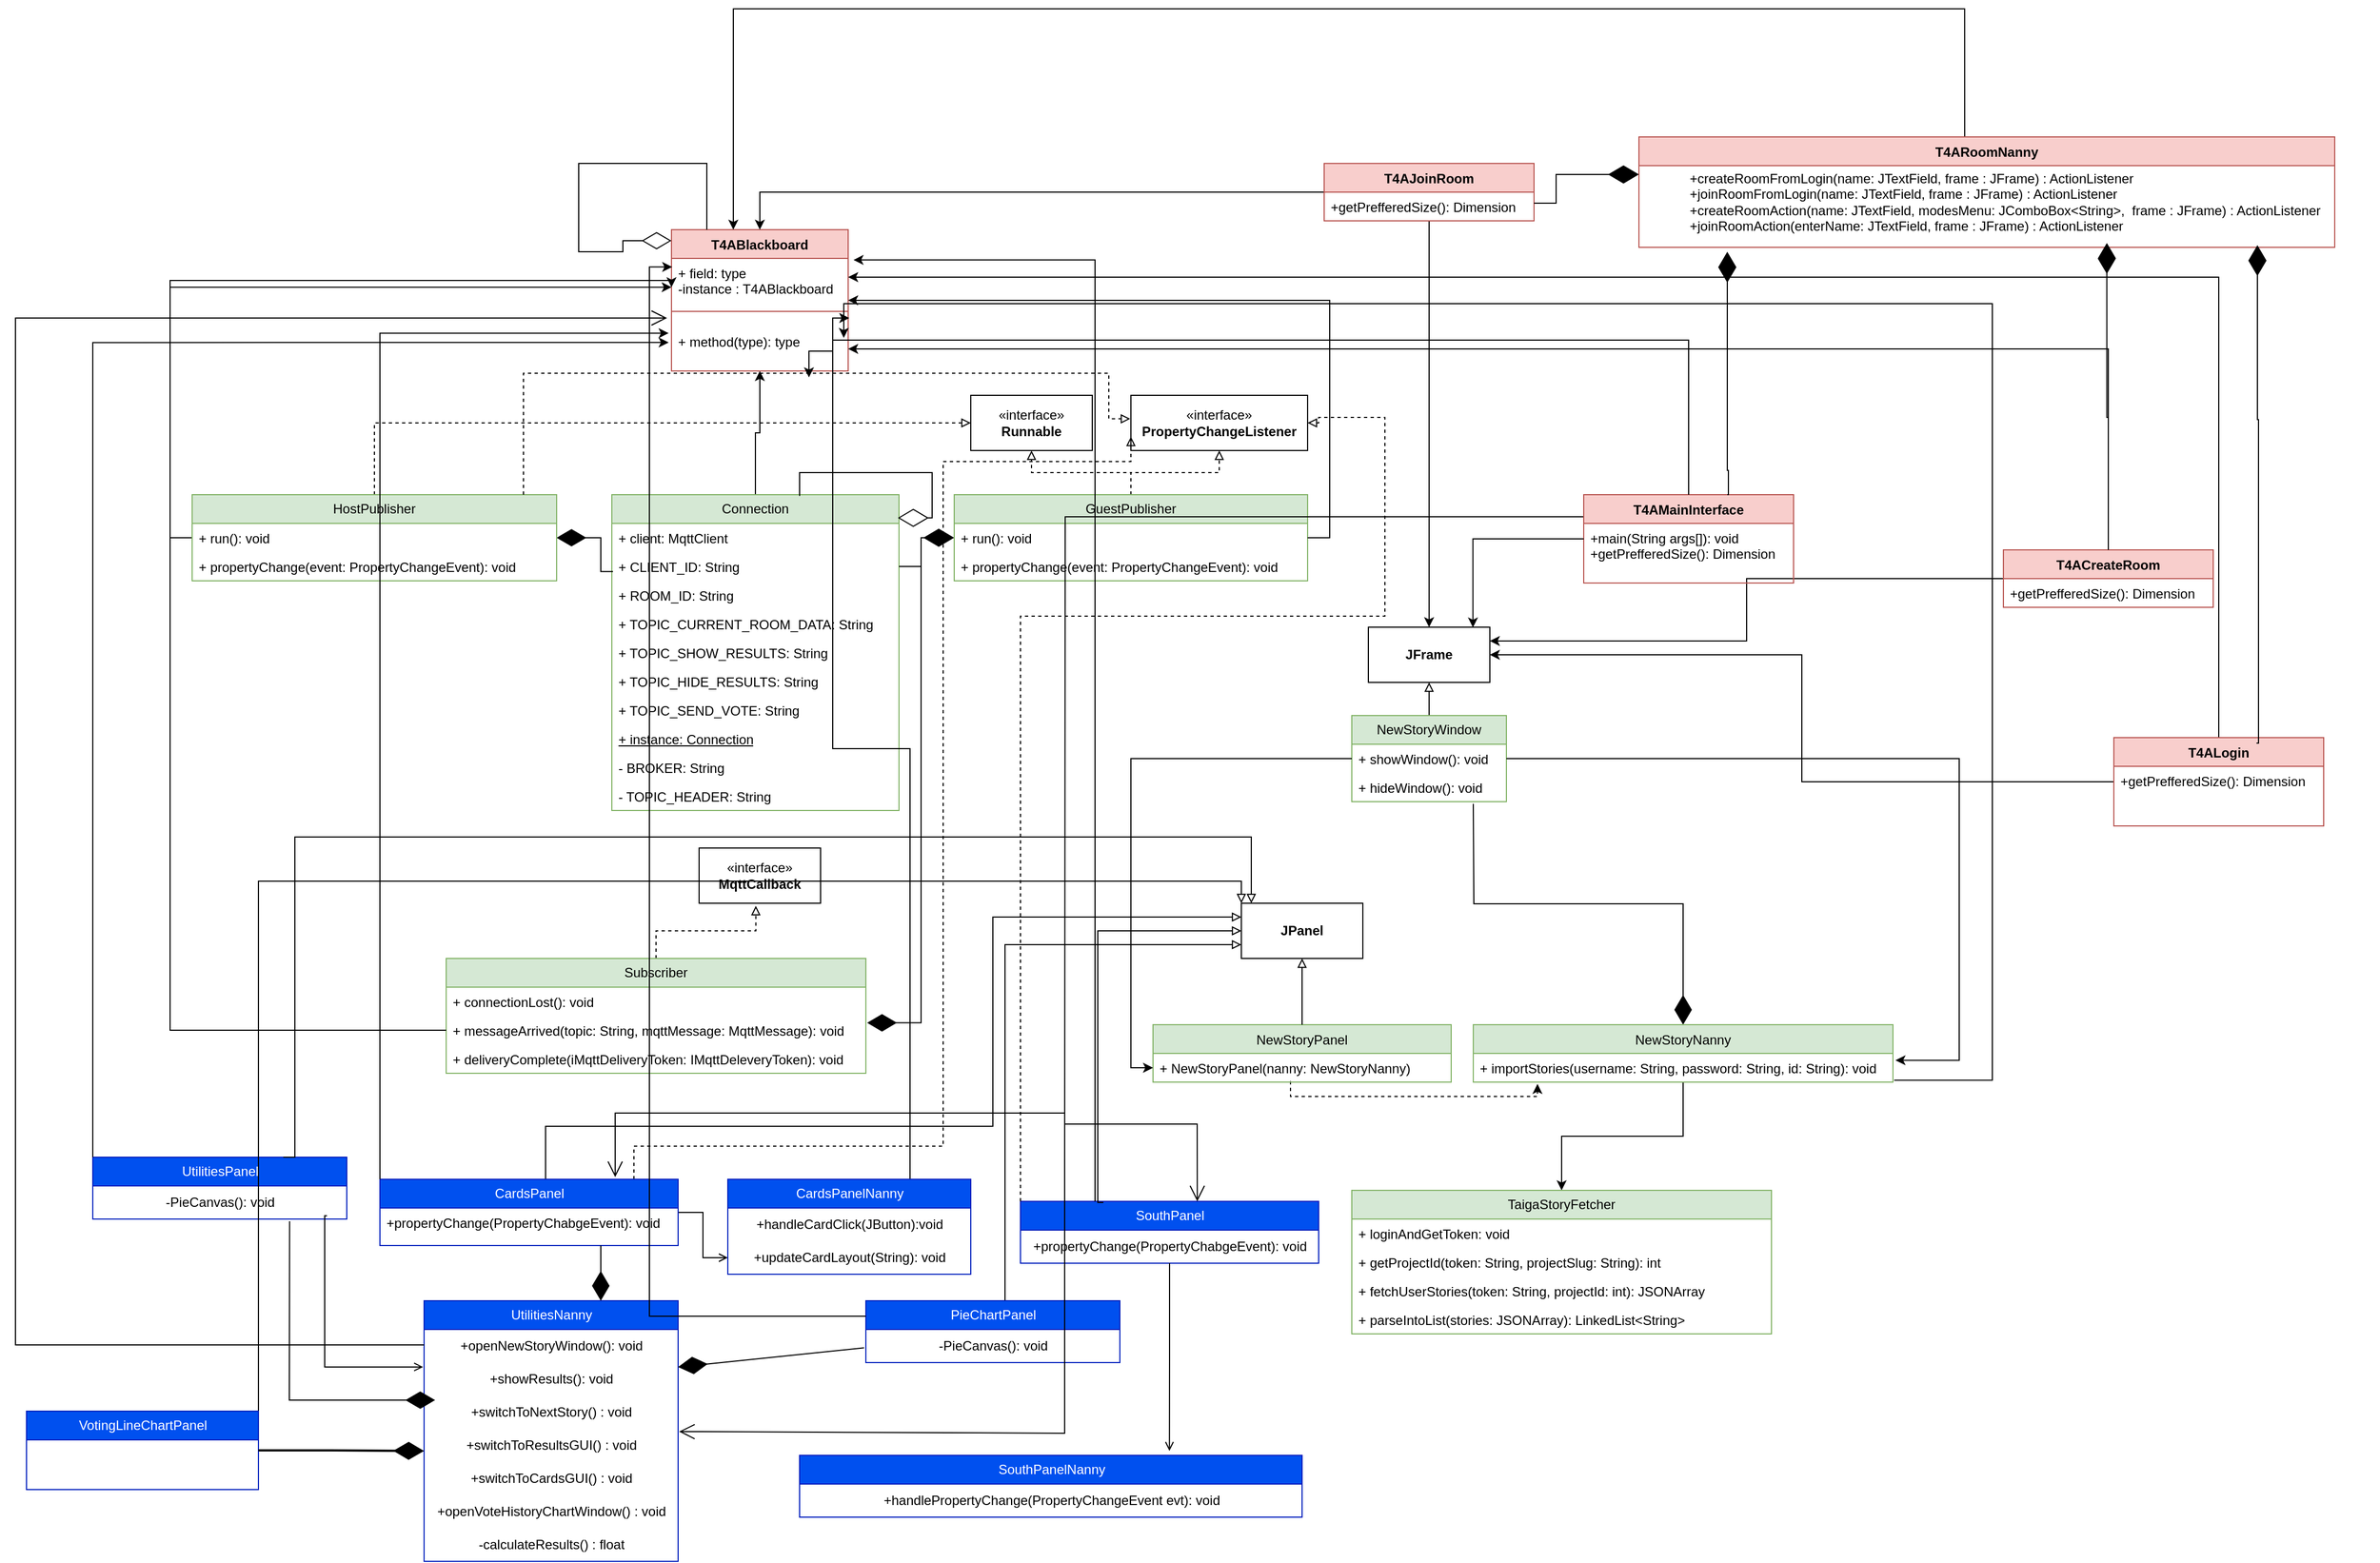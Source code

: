<mxfile version="27.1.5">
  <diagram id="C5RBs43oDa-KdzZeNtuy" name="Page-1">
    <mxGraphModel dx="2328" dy="1951" grid="1" gridSize="10" guides="1" tooltips="1" connect="1" arrows="1" fold="1" page="1" pageScale="1" pageWidth="827" pageHeight="1169" math="0" shadow="0">
      <root>
        <mxCell id="WIyWlLk6GJQsqaUBKTNV-0" />
        <mxCell id="WIyWlLk6GJQsqaUBKTNV-1" parent="WIyWlLk6GJQsqaUBKTNV-0" />
        <mxCell id="sdMigr9z8ULhyfIldjyS-41" style="edgeStyle=orthogonalEdgeStyle;rounded=0;orthogonalLoop=1;jettySize=auto;html=1;entryX=0.5;entryY=1;entryDx=0;entryDy=0;" parent="WIyWlLk6GJQsqaUBKTNV-1" source="sdMigr9z8ULhyfIldjyS-0" target="sdMigr9z8ULhyfIldjyS-34" edge="1">
          <mxGeometry relative="1" as="geometry" />
        </mxCell>
        <mxCell id="sdMigr9z8ULhyfIldjyS-0" value="Connection" style="swimlane;fontStyle=0;childLayout=stackLayout;horizontal=1;startSize=26;fillColor=#d5e8d4;horizontalStack=0;resizeParent=1;resizeParentMax=0;resizeLast=0;collapsible=1;marginBottom=0;whiteSpace=wrap;html=1;strokeColor=#82b366;direction=east;" parent="WIyWlLk6GJQsqaUBKTNV-1" vertex="1">
          <mxGeometry x="210" y="130" width="260" height="286" as="geometry">
            <mxRectangle x="274" y="130" width="100" height="30" as="alternateBounds" />
          </mxGeometry>
        </mxCell>
        <mxCell id="sdMigr9z8ULhyfIldjyS-1" value="+ client: MqttClient" style="text;strokeColor=none;fillColor=none;align=left;verticalAlign=top;spacingLeft=4;spacingRight=4;overflow=hidden;rotatable=0;points=[[0,0.5],[1,0.5]];portConstraint=eastwest;whiteSpace=wrap;html=1;" parent="sdMigr9z8ULhyfIldjyS-0" vertex="1">
          <mxGeometry y="26" width="260" height="26" as="geometry" />
        </mxCell>
        <mxCell id="sdMigr9z8ULhyfIldjyS-2" value="+ CLIENT_ID: String" style="text;strokeColor=none;fillColor=none;align=left;verticalAlign=top;spacingLeft=4;spacingRight=4;overflow=hidden;rotatable=0;points=[[0,0.5],[1,0.5]];portConstraint=eastwest;whiteSpace=wrap;html=1;" parent="sdMigr9z8ULhyfIldjyS-0" vertex="1">
          <mxGeometry y="52" width="260" height="26" as="geometry" />
        </mxCell>
        <mxCell id="sdMigr9z8ULhyfIldjyS-3" value="&lt;div&gt;+ ROOM_ID: String&lt;/div&gt;" style="text;strokeColor=none;fillColor=none;align=left;verticalAlign=top;spacingLeft=4;spacingRight=4;overflow=hidden;rotatable=0;points=[[0,0.5],[1,0.5]];portConstraint=eastwest;whiteSpace=wrap;html=1;" parent="sdMigr9z8ULhyfIldjyS-0" vertex="1">
          <mxGeometry y="78" width="260" height="26" as="geometry" />
        </mxCell>
        <mxCell id="KRM4Gb67azi5ZCk7ItP3-2" value="&lt;div&gt;+ TOPIC_CURRENT_ROOM_DATA: String&lt;/div&gt;" style="text;strokeColor=none;fillColor=none;align=left;verticalAlign=top;spacingLeft=4;spacingRight=4;overflow=hidden;rotatable=0;points=[[0,0.5],[1,0.5]];portConstraint=eastwest;whiteSpace=wrap;html=1;" parent="sdMigr9z8ULhyfIldjyS-0" vertex="1">
          <mxGeometry y="104" width="260" height="26" as="geometry" />
        </mxCell>
        <mxCell id="KRM4Gb67azi5ZCk7ItP3-4" value="&lt;div&gt;+ TOPIC_SHOW_RESULTS: String&lt;/div&gt;" style="text;strokeColor=none;fillColor=none;align=left;verticalAlign=top;spacingLeft=4;spacingRight=4;overflow=hidden;rotatable=0;points=[[0,0.5],[1,0.5]];portConstraint=eastwest;whiteSpace=wrap;html=1;" parent="sdMigr9z8ULhyfIldjyS-0" vertex="1">
          <mxGeometry y="130" width="260" height="26" as="geometry" />
        </mxCell>
        <mxCell id="KRM4Gb67azi5ZCk7ItP3-5" value="&lt;div&gt;+ TOPIC_HIDE_RESULTS: String&lt;/div&gt;" style="text;strokeColor=none;fillColor=none;align=left;verticalAlign=top;spacingLeft=4;spacingRight=4;overflow=hidden;rotatable=0;points=[[0,0.5],[1,0.5]];portConstraint=eastwest;whiteSpace=wrap;html=1;" parent="sdMigr9z8ULhyfIldjyS-0" vertex="1">
          <mxGeometry y="156" width="260" height="26" as="geometry" />
        </mxCell>
        <mxCell id="KRM4Gb67azi5ZCk7ItP3-6" value="&lt;div&gt;+ TOPIC_SEND_VOTE: String&lt;/div&gt;" style="text;strokeColor=none;fillColor=none;align=left;verticalAlign=top;spacingLeft=4;spacingRight=4;overflow=hidden;rotatable=0;points=[[0,0.5],[1,0.5]];portConstraint=eastwest;whiteSpace=wrap;html=1;" parent="sdMigr9z8ULhyfIldjyS-0" vertex="1">
          <mxGeometry y="182" width="260" height="26" as="geometry" />
        </mxCell>
        <mxCell id="KRM4Gb67azi5ZCk7ItP3-9" value="&lt;div&gt;&lt;u&gt;+ instance: Connection&lt;/u&gt;&lt;/div&gt;" style="text;strokeColor=none;fillColor=none;align=left;verticalAlign=top;spacingLeft=4;spacingRight=4;overflow=hidden;rotatable=0;points=[[0,0.5],[1,0.5]];portConstraint=eastwest;whiteSpace=wrap;html=1;" parent="sdMigr9z8ULhyfIldjyS-0" vertex="1">
          <mxGeometry y="208" width="260" height="26" as="geometry" />
        </mxCell>
        <mxCell id="KRM4Gb67azi5ZCk7ItP3-7" value="&lt;div&gt;- BROKER: String&lt;/div&gt;" style="text;strokeColor=none;fillColor=none;align=left;verticalAlign=top;spacingLeft=4;spacingRight=4;overflow=hidden;rotatable=0;points=[[0,0.5],[1,0.5]];portConstraint=eastwest;whiteSpace=wrap;html=1;" parent="sdMigr9z8ULhyfIldjyS-0" vertex="1">
          <mxGeometry y="234" width="260" height="26" as="geometry" />
        </mxCell>
        <mxCell id="KRM4Gb67azi5ZCk7ItP3-8" value="&lt;div&gt;- TOPIC_HEADER: String&lt;/div&gt;" style="text;strokeColor=none;fillColor=none;align=left;verticalAlign=top;spacingLeft=4;spacingRight=4;overflow=hidden;rotatable=0;points=[[0,0.5],[1,0.5]];portConstraint=eastwest;whiteSpace=wrap;html=1;" parent="sdMigr9z8ULhyfIldjyS-0" vertex="1">
          <mxGeometry y="260" width="260" height="26" as="geometry" />
        </mxCell>
        <mxCell id="sdMigr9z8ULhyfIldjyS-13" style="edgeStyle=orthogonalEdgeStyle;rounded=0;orthogonalLoop=1;jettySize=auto;html=1;endArrow=none;startFill=1;startArrow=diamondThin;strokeWidth=1;endSize=25;startSize=25;entryX=1;entryY=0.5;entryDx=0;entryDy=0;" parent="WIyWlLk6GJQsqaUBKTNV-1" source="sdMigr9z8ULhyfIldjyS-8" target="sdMigr9z8ULhyfIldjyS-2" edge="1">
          <mxGeometry relative="1" as="geometry">
            <mxPoint x="430" y="180" as="targetPoint" />
            <Array as="points">
              <mxPoint x="490" y="169" />
              <mxPoint x="490" y="195" />
            </Array>
          </mxGeometry>
        </mxCell>
        <mxCell id="sdMigr9z8ULhyfIldjyS-16" style="edgeStyle=orthogonalEdgeStyle;rounded=0;orthogonalLoop=1;jettySize=auto;html=1;entryX=0.5;entryY=1;entryDx=0;entryDy=0;dashed=1;endArrow=block;endFill=0;" parent="WIyWlLk6GJQsqaUBKTNV-1" source="sdMigr9z8ULhyfIldjyS-8" target="sdMigr9z8ULhyfIldjyS-14" edge="1">
          <mxGeometry relative="1" as="geometry" />
        </mxCell>
        <mxCell id="sdMigr9z8ULhyfIldjyS-17" style="edgeStyle=orthogonalEdgeStyle;rounded=0;orthogonalLoop=1;jettySize=auto;html=1;entryX=0.5;entryY=1;entryDx=0;entryDy=0;exitX=0.5;exitY=0;exitDx=0;exitDy=0;dashed=1;endArrow=block;endFill=0;" parent="WIyWlLk6GJQsqaUBKTNV-1" source="sdMigr9z8ULhyfIldjyS-8" target="sdMigr9z8ULhyfIldjyS-15" edge="1">
          <mxGeometry relative="1" as="geometry">
            <mxPoint x="640" y="110" as="targetPoint" />
          </mxGeometry>
        </mxCell>
        <mxCell id="sdMigr9z8ULhyfIldjyS-8" value="GuestPublisher" style="swimlane;fontStyle=0;childLayout=stackLayout;horizontal=1;startSize=26;fillColor=#d5e8d4;horizontalStack=0;resizeParent=1;resizeParentMax=0;resizeLast=0;collapsible=1;marginBottom=0;whiteSpace=wrap;html=1;strokeColor=#82b366;" parent="WIyWlLk6GJQsqaUBKTNV-1" vertex="1">
          <mxGeometry x="520" y="130" width="320" height="78" as="geometry" />
        </mxCell>
        <mxCell id="sdMigr9z8ULhyfIldjyS-9" value="+ run(): void" style="text;strokeColor=none;fillColor=none;align=left;verticalAlign=top;spacingLeft=4;spacingRight=4;overflow=hidden;rotatable=0;points=[[0,0.5],[1,0.5]];portConstraint=eastwest;whiteSpace=wrap;html=1;" parent="sdMigr9z8ULhyfIldjyS-8" vertex="1">
          <mxGeometry y="26" width="320" height="26" as="geometry" />
        </mxCell>
        <mxCell id="sdMigr9z8ULhyfIldjyS-10" value="&lt;div&gt;+ propertyChange(event: PropertyChangeEvent): void&lt;/div&gt;" style="text;strokeColor=none;fillColor=none;align=left;verticalAlign=top;spacingLeft=4;spacingRight=4;overflow=hidden;rotatable=0;points=[[0,0.5],[1,0.5]];portConstraint=eastwest;whiteSpace=wrap;html=1;" parent="sdMigr9z8ULhyfIldjyS-8" vertex="1">
          <mxGeometry y="52" width="320" height="26" as="geometry" />
        </mxCell>
        <mxCell id="sdMigr9z8ULhyfIldjyS-14" value="«interface»&lt;br&gt;&lt;b&gt;Runnable&lt;/b&gt;" style="html=1;whiteSpace=wrap;" parent="WIyWlLk6GJQsqaUBKTNV-1" vertex="1">
          <mxGeometry x="535" y="40" width="110" height="50" as="geometry" />
        </mxCell>
        <mxCell id="sdMigr9z8ULhyfIldjyS-15" value="«interface»&lt;br&gt;&lt;b&gt;PropertyChangeListener&lt;/b&gt;" style="html=1;whiteSpace=wrap;" parent="WIyWlLk6GJQsqaUBKTNV-1" vertex="1">
          <mxGeometry x="680" y="40" width="160" height="50" as="geometry" />
        </mxCell>
        <mxCell id="sdMigr9z8ULhyfIldjyS-23" style="edgeStyle=orthogonalEdgeStyle;rounded=0;orthogonalLoop=1;jettySize=auto;html=1;endArrow=none;startFill=1;startArrow=diamondThin;startSize=24;entryX=0.004;entryY=0.676;entryDx=0;entryDy=0;entryPerimeter=0;" parent="WIyWlLk6GJQsqaUBKTNV-1" source="sdMigr9z8ULhyfIldjyS-18" target="sdMigr9z8ULhyfIldjyS-2" edge="1">
          <mxGeometry relative="1" as="geometry">
            <mxPoint x="270" y="200" as="targetPoint" />
          </mxGeometry>
        </mxCell>
        <mxCell id="sdMigr9z8ULhyfIldjyS-24" style="edgeStyle=orthogonalEdgeStyle;rounded=0;orthogonalLoop=1;jettySize=auto;html=1;entryX=0;entryY=0.5;entryDx=0;entryDy=0;exitX=0.5;exitY=0;exitDx=0;exitDy=0;dashed=1;endArrow=block;endFill=0;" parent="WIyWlLk6GJQsqaUBKTNV-1" source="sdMigr9z8ULhyfIldjyS-18" target="sdMigr9z8ULhyfIldjyS-14" edge="1">
          <mxGeometry relative="1" as="geometry" />
        </mxCell>
        <mxCell id="sdMigr9z8ULhyfIldjyS-39" style="edgeStyle=orthogonalEdgeStyle;rounded=0;orthogonalLoop=1;jettySize=auto;html=1;exitX=0;exitY=0.5;exitDx=0;exitDy=0;entryX=0.001;entryY=0.767;entryDx=0;entryDy=0;entryPerimeter=0;" parent="WIyWlLk6GJQsqaUBKTNV-1" source="sdMigr9z8ULhyfIldjyS-19" target="sdMigr9z8ULhyfIldjyS-35" edge="1">
          <mxGeometry relative="1" as="geometry">
            <mxPoint x="210" y="-90" as="targetPoint" />
          </mxGeometry>
        </mxCell>
        <mxCell id="sdMigr9z8ULhyfIldjyS-18" value="HostPublisher" style="swimlane;fontStyle=0;childLayout=stackLayout;horizontal=1;startSize=26;fillColor=#d5e8d4;horizontalStack=0;resizeParent=1;resizeParentMax=0;resizeLast=0;collapsible=1;marginBottom=0;whiteSpace=wrap;html=1;strokeColor=#82b366;" parent="WIyWlLk6GJQsqaUBKTNV-1" vertex="1">
          <mxGeometry x="-170" y="130" width="330" height="78" as="geometry" />
        </mxCell>
        <mxCell id="sdMigr9z8ULhyfIldjyS-19" value="+ run(): void" style="text;strokeColor=none;fillColor=none;align=left;verticalAlign=top;spacingLeft=4;spacingRight=4;overflow=hidden;rotatable=0;points=[[0,0.5],[1,0.5]];portConstraint=eastwest;whiteSpace=wrap;html=1;" parent="sdMigr9z8ULhyfIldjyS-18" vertex="1">
          <mxGeometry y="26" width="330" height="26" as="geometry" />
        </mxCell>
        <mxCell id="sdMigr9z8ULhyfIldjyS-20" value="&lt;div&gt;+ propertyChange(event: PropertyChangeEvent): void&lt;/div&gt;" style="text;strokeColor=none;fillColor=none;align=left;verticalAlign=top;spacingLeft=4;spacingRight=4;overflow=hidden;rotatable=0;points=[[0,0.5],[1,0.5]];portConstraint=eastwest;whiteSpace=wrap;html=1;" parent="sdMigr9z8ULhyfIldjyS-18" vertex="1">
          <mxGeometry y="52" width="330" height="26" as="geometry" />
        </mxCell>
        <mxCell id="sdMigr9z8ULhyfIldjyS-25" style="edgeStyle=orthogonalEdgeStyle;rounded=0;orthogonalLoop=1;jettySize=auto;html=1;entryX=-0.004;entryY=0.426;entryDx=0;entryDy=0;entryPerimeter=0;dashed=1;endArrow=block;endFill=0;" parent="WIyWlLk6GJQsqaUBKTNV-1" target="sdMigr9z8ULhyfIldjyS-15" edge="1">
          <mxGeometry relative="1" as="geometry">
            <mxPoint x="130" y="130" as="sourcePoint" />
            <Array as="points">
              <mxPoint x="130" y="20" />
              <mxPoint x="660" y="20" />
              <mxPoint x="660" y="61" />
            </Array>
          </mxGeometry>
        </mxCell>
        <mxCell id="sdMigr9z8ULhyfIldjyS-32" style="edgeStyle=orthogonalEdgeStyle;rounded=0;orthogonalLoop=1;jettySize=auto;html=1;entryX=0.467;entryY=1.047;entryDx=0;entryDy=0;entryPerimeter=0;dashed=1;endArrow=block;endFill=0;" parent="WIyWlLk6GJQsqaUBKTNV-1" source="sdMigr9z8ULhyfIldjyS-26" target="sdMigr9z8ULhyfIldjyS-30" edge="1">
          <mxGeometry relative="1" as="geometry">
            <mxPoint x="340" y="510" as="targetPoint" />
          </mxGeometry>
        </mxCell>
        <mxCell id="sdMigr9z8ULhyfIldjyS-33" style="edgeStyle=orthogonalEdgeStyle;rounded=0;orthogonalLoop=1;jettySize=auto;html=1;entryX=1;entryY=0.5;entryDx=0;entryDy=0;exitX=1.003;exitY=0.241;exitDx=0;exitDy=0;exitPerimeter=0;startArrow=diamondThin;startFill=1;endArrow=none;startSize=24;" parent="WIyWlLk6GJQsqaUBKTNV-1" source="sdMigr9z8ULhyfIldjyS-28" target="sdMigr9z8ULhyfIldjyS-2" edge="1">
          <mxGeometry relative="1" as="geometry" />
        </mxCell>
        <mxCell id="sdMigr9z8ULhyfIldjyS-26" value="Subscriber" style="swimlane;fontStyle=0;childLayout=stackLayout;horizontal=1;startSize=26;fillColor=#d5e8d4;horizontalStack=0;resizeParent=1;resizeParentMax=0;resizeLast=0;collapsible=1;marginBottom=0;whiteSpace=wrap;html=1;strokeColor=#82b366;" parent="WIyWlLk6GJQsqaUBKTNV-1" vertex="1">
          <mxGeometry x="60" y="550" width="380" height="104" as="geometry" />
        </mxCell>
        <mxCell id="sdMigr9z8ULhyfIldjyS-27" value="+ connectionLost(): void" style="text;strokeColor=none;fillColor=none;align=left;verticalAlign=top;spacingLeft=4;spacingRight=4;overflow=hidden;rotatable=0;points=[[0,0.5],[1,0.5]];portConstraint=eastwest;whiteSpace=wrap;html=1;" parent="sdMigr9z8ULhyfIldjyS-26" vertex="1">
          <mxGeometry y="26" width="380" height="26" as="geometry" />
        </mxCell>
        <mxCell id="sdMigr9z8ULhyfIldjyS-28" value="+ messageArrived(topic: String, mqttMessage: MqttMessage): void" style="text;strokeColor=none;fillColor=none;align=left;verticalAlign=top;spacingLeft=4;spacingRight=4;overflow=hidden;rotatable=0;points=[[0,0.5],[1,0.5]];portConstraint=eastwest;whiteSpace=wrap;html=1;" parent="sdMigr9z8ULhyfIldjyS-26" vertex="1">
          <mxGeometry y="52" width="380" height="26" as="geometry" />
        </mxCell>
        <mxCell id="sdMigr9z8ULhyfIldjyS-29" value="+ deliveryComplete(iMqttDeliveryToken: IMqttDeleveryToken): void" style="text;strokeColor=none;fillColor=none;align=left;verticalAlign=top;spacingLeft=4;spacingRight=4;overflow=hidden;rotatable=0;points=[[0,0.5],[1,0.5]];portConstraint=eastwest;whiteSpace=wrap;html=1;" parent="sdMigr9z8ULhyfIldjyS-26" vertex="1">
          <mxGeometry y="78" width="380" height="26" as="geometry" />
        </mxCell>
        <mxCell id="sdMigr9z8ULhyfIldjyS-30" value="«interface»&lt;br&gt;&lt;b&gt;MqttCallback&lt;/b&gt;" style="html=1;whiteSpace=wrap;" parent="WIyWlLk6GJQsqaUBKTNV-1" vertex="1">
          <mxGeometry x="289" y="450" width="110" height="50" as="geometry" />
        </mxCell>
        <mxCell id="sdMigr9z8ULhyfIldjyS-34" value="T4ABlackboard" style="swimlane;fontStyle=1;align=center;verticalAlign=top;childLayout=stackLayout;horizontal=1;startSize=26;horizontalStack=0;resizeParent=1;resizeParentMax=0;resizeLast=0;collapsible=1;marginBottom=0;whiteSpace=wrap;html=1;fillColor=#f8cecc;strokeColor=#b85450;" parent="WIyWlLk6GJQsqaUBKTNV-1" vertex="1">
          <mxGeometry x="264" y="-110" width="160" height="128" as="geometry" />
        </mxCell>
        <mxCell id="sdMigr9z8ULhyfIldjyS-35" value="+ field: type&lt;div&gt;-instance : T4ABlackboard&lt;/div&gt;" style="text;strokeColor=none;fillColor=none;align=left;verticalAlign=top;spacingLeft=4;spacingRight=4;overflow=hidden;rotatable=0;points=[[0,0.5],[1,0.5]];portConstraint=eastwest;whiteSpace=wrap;html=1;" parent="sdMigr9z8ULhyfIldjyS-34" vertex="1">
          <mxGeometry y="26" width="160" height="34" as="geometry" />
        </mxCell>
        <mxCell id="sdMigr9z8ULhyfIldjyS-36" value="" style="line;strokeWidth=1;fillColor=none;align=left;verticalAlign=middle;spacingTop=-1;spacingLeft=3;spacingRight=3;rotatable=0;labelPosition=right;points=[];portConstraint=eastwest;strokeColor=inherit;" parent="sdMigr9z8ULhyfIldjyS-34" vertex="1">
          <mxGeometry y="60" width="160" height="28" as="geometry" />
        </mxCell>
        <mxCell id="sdMigr9z8ULhyfIldjyS-37" value="+ method(type): type" style="text;strokeColor=none;fillColor=none;align=left;verticalAlign=top;spacingLeft=4;spacingRight=4;overflow=hidden;rotatable=0;points=[[0,0.5],[1,0.5]];portConstraint=eastwest;whiteSpace=wrap;html=1;" parent="sdMigr9z8ULhyfIldjyS-34" vertex="1">
          <mxGeometry y="88" width="160" height="40" as="geometry" />
        </mxCell>
        <mxCell id="sdMigr9z8ULhyfIldjyS-40" style="edgeStyle=orthogonalEdgeStyle;rounded=0;orthogonalLoop=1;jettySize=auto;html=1;entryX=1;entryY=0.5;entryDx=0;entryDy=0;exitX=1;exitY=0.5;exitDx=0;exitDy=0;" parent="WIyWlLk6GJQsqaUBKTNV-1" source="sdMigr9z8ULhyfIldjyS-9" target="sdMigr9z8ULhyfIldjyS-34" edge="1">
          <mxGeometry relative="1" as="geometry" />
        </mxCell>
        <mxCell id="sdMigr9z8ULhyfIldjyS-42" style="edgeStyle=orthogonalEdgeStyle;rounded=0;orthogonalLoop=1;jettySize=auto;html=1;entryX=0;entryY=0.769;entryDx=0;entryDy=0;entryPerimeter=0;exitX=0;exitY=0.5;exitDx=0;exitDy=0;" parent="WIyWlLk6GJQsqaUBKTNV-1" source="sdMigr9z8ULhyfIldjyS-28" target="sdMigr9z8ULhyfIldjyS-35" edge="1">
          <mxGeometry relative="1" as="geometry">
            <Array as="points">
              <mxPoint x="-190" y="615" />
              <mxPoint x="-190" y="-64" />
            </Array>
          </mxGeometry>
        </mxCell>
        <mxCell id="sdMigr9z8ULhyfIldjyS-48" style="edgeStyle=orthogonalEdgeStyle;rounded=0;orthogonalLoop=1;jettySize=auto;html=1;endArrow=block;endFill=0;" parent="WIyWlLk6GJQsqaUBKTNV-1" source="sdMigr9z8ULhyfIldjyS-43" target="sdMigr9z8ULhyfIldjyS-47" edge="1">
          <mxGeometry relative="1" as="geometry" />
        </mxCell>
        <mxCell id="sdMigr9z8ULhyfIldjyS-43" value="NewStoryWindow" style="swimlane;fontStyle=0;childLayout=stackLayout;horizontal=1;startSize=26;fillColor=#d5e8d4;horizontalStack=0;resizeParent=1;resizeParentMax=0;resizeLast=0;collapsible=1;marginBottom=0;whiteSpace=wrap;html=1;strokeColor=#82b366;" parent="WIyWlLk6GJQsqaUBKTNV-1" vertex="1">
          <mxGeometry x="880" y="330" width="140" height="78" as="geometry" />
        </mxCell>
        <mxCell id="sdMigr9z8ULhyfIldjyS-44" value="+ showWindow(): void" style="text;strokeColor=none;fillColor=none;align=left;verticalAlign=top;spacingLeft=4;spacingRight=4;overflow=hidden;rotatable=0;points=[[0,0.5],[1,0.5]];portConstraint=eastwest;whiteSpace=wrap;html=1;" parent="sdMigr9z8ULhyfIldjyS-43" vertex="1">
          <mxGeometry y="26" width="140" height="26" as="geometry" />
        </mxCell>
        <mxCell id="sdMigr9z8ULhyfIldjyS-45" value="+ hideWindow(): void" style="text;strokeColor=none;fillColor=none;align=left;verticalAlign=top;spacingLeft=4;spacingRight=4;overflow=hidden;rotatable=0;points=[[0,0.5],[1,0.5]];portConstraint=eastwest;whiteSpace=wrap;html=1;" parent="sdMigr9z8ULhyfIldjyS-43" vertex="1">
          <mxGeometry y="52" width="140" height="26" as="geometry" />
        </mxCell>
        <mxCell id="sdMigr9z8ULhyfIldjyS-47" value="&lt;b&gt;JFrame&lt;/b&gt;" style="html=1;whiteSpace=wrap;" parent="WIyWlLk6GJQsqaUBKTNV-1" vertex="1">
          <mxGeometry x="895" y="250" width="110" height="50" as="geometry" />
        </mxCell>
        <mxCell id="sdMigr9z8ULhyfIldjyS-62" style="edgeStyle=orthogonalEdgeStyle;rounded=0;orthogonalLoop=1;jettySize=auto;html=1;dashed=1;exitX=0.461;exitY=0.964;exitDx=0;exitDy=0;exitPerimeter=0;entryX=0.153;entryY=1.064;entryDx=0;entryDy=0;entryPerimeter=0;" parent="WIyWlLk6GJQsqaUBKTNV-1" source="sdMigr9z8ULhyfIldjyS-50" target="sdMigr9z8ULhyfIldjyS-56" edge="1">
          <mxGeometry relative="1" as="geometry">
            <mxPoint x="990" y="675" as="targetPoint" />
            <Array as="points">
              <mxPoint x="825" y="675" />
              <mxPoint x="1048" y="675" />
            </Array>
          </mxGeometry>
        </mxCell>
        <mxCell id="sdMigr9z8ULhyfIldjyS-49" value="&lt;div&gt;NewStoryPanel&lt;/div&gt;" style="swimlane;fontStyle=0;align=center;verticalAlign=top;childLayout=stackLayout;horizontal=1;startSize=26;horizontalStack=0;resizeParent=1;resizeParentMax=0;resizeLast=0;collapsible=1;marginBottom=0;whiteSpace=wrap;html=1;fillColor=#d5e8d4;strokeColor=#82b366;" parent="WIyWlLk6GJQsqaUBKTNV-1" vertex="1">
          <mxGeometry x="700" y="610" width="270" height="52" as="geometry" />
        </mxCell>
        <mxCell id="sdMigr9z8ULhyfIldjyS-50" value="+ NewStoryPanel(nanny: NewStoryNanny)" style="text;strokeColor=none;fillColor=none;align=left;verticalAlign=top;spacingLeft=4;spacingRight=4;overflow=hidden;rotatable=0;points=[[0,0.5],[1,0.5]];portConstraint=eastwest;whiteSpace=wrap;html=1;" parent="sdMigr9z8ULhyfIldjyS-49" vertex="1">
          <mxGeometry y="26" width="270" height="26" as="geometry" />
        </mxCell>
        <mxCell id="sdMigr9z8ULhyfIldjyS-64" style="edgeStyle=orthogonalEdgeStyle;rounded=0;orthogonalLoop=1;jettySize=auto;html=1;startArrow=diamondThin;startFill=1;startSize=24;endArrow=none;" parent="WIyWlLk6GJQsqaUBKTNV-1" source="sdMigr9z8ULhyfIldjyS-53" edge="1">
          <mxGeometry relative="1" as="geometry">
            <mxPoint x="990" y="410" as="targetPoint" />
          </mxGeometry>
        </mxCell>
        <mxCell id="sdMigr9z8ULhyfIldjyS-71" style="edgeStyle=orthogonalEdgeStyle;rounded=0;orthogonalLoop=1;jettySize=auto;html=1;" parent="WIyWlLk6GJQsqaUBKTNV-1" source="sdMigr9z8ULhyfIldjyS-53" target="sdMigr9z8ULhyfIldjyS-67" edge="1">
          <mxGeometry relative="1" as="geometry" />
        </mxCell>
        <mxCell id="sdMigr9z8ULhyfIldjyS-53" value="&lt;div&gt;NewStoryNanny&lt;/div&gt;" style="swimlane;fontStyle=0;align=center;verticalAlign=top;childLayout=stackLayout;horizontal=1;startSize=26;horizontalStack=0;resizeParent=1;resizeParentMax=0;resizeLast=0;collapsible=1;marginBottom=0;whiteSpace=wrap;html=1;fillColor=#d5e8d4;strokeColor=#82b366;" parent="WIyWlLk6GJQsqaUBKTNV-1" vertex="1">
          <mxGeometry x="990" y="610" width="380" height="52" as="geometry" />
        </mxCell>
        <mxCell id="sdMigr9z8ULhyfIldjyS-56" value="+ importStories(username: String, password: String, id: String): void" style="text;strokeColor=none;fillColor=none;align=left;verticalAlign=top;spacingLeft=4;spacingRight=4;overflow=hidden;rotatable=0;points=[[0,0.5],[1,0.5]];portConstraint=eastwest;whiteSpace=wrap;html=1;" parent="sdMigr9z8ULhyfIldjyS-53" vertex="1">
          <mxGeometry y="26" width="380" height="26" as="geometry" />
        </mxCell>
        <mxCell id="sdMigr9z8ULhyfIldjyS-57" value="&lt;div&gt;&lt;b&gt;JPanel&lt;/b&gt;&lt;/div&gt;" style="html=1;whiteSpace=wrap;" parent="WIyWlLk6GJQsqaUBKTNV-1" vertex="1">
          <mxGeometry x="780" y="500" width="110" height="50" as="geometry" />
        </mxCell>
        <mxCell id="sdMigr9z8ULhyfIldjyS-58" style="edgeStyle=orthogonalEdgeStyle;rounded=0;orthogonalLoop=1;jettySize=auto;html=1;endArrow=block;endFill=0;exitX=0.5;exitY=0;exitDx=0;exitDy=0;" parent="WIyWlLk6GJQsqaUBKTNV-1" source="sdMigr9z8ULhyfIldjyS-49" target="sdMigr9z8ULhyfIldjyS-57" edge="1">
          <mxGeometry relative="1" as="geometry">
            <mxPoint x="950" y="470" as="sourcePoint" />
            <mxPoint x="950" y="440" as="targetPoint" />
          </mxGeometry>
        </mxCell>
        <mxCell id="sdMigr9z8ULhyfIldjyS-59" style="edgeStyle=orthogonalEdgeStyle;rounded=0;orthogonalLoop=1;jettySize=auto;html=1;entryX=0;entryY=0.5;entryDx=0;entryDy=0;" parent="WIyWlLk6GJQsqaUBKTNV-1" source="sdMigr9z8ULhyfIldjyS-44" target="sdMigr9z8ULhyfIldjyS-50" edge="1">
          <mxGeometry relative="1" as="geometry" />
        </mxCell>
        <mxCell id="sdMigr9z8ULhyfIldjyS-61" style="edgeStyle=orthogonalEdgeStyle;rounded=0;orthogonalLoop=1;jettySize=auto;html=1;entryX=1.006;entryY=0.238;entryDx=0;entryDy=0;entryPerimeter=0;exitX=1;exitY=0.5;exitDx=0;exitDy=0;" parent="WIyWlLk6GJQsqaUBKTNV-1" source="sdMigr9z8ULhyfIldjyS-43" target="sdMigr9z8ULhyfIldjyS-56" edge="1">
          <mxGeometry relative="1" as="geometry">
            <mxPoint x="1150.64" y="642.058" as="targetPoint" />
            <Array as="points">
              <mxPoint x="1430" y="369" />
              <mxPoint x="1430" y="642" />
            </Array>
          </mxGeometry>
        </mxCell>
        <mxCell id="sdMigr9z8ULhyfIldjyS-65" style="edgeStyle=orthogonalEdgeStyle;rounded=0;orthogonalLoop=1;jettySize=auto;html=1;entryX=0.975;entryY=0.25;entryDx=0;entryDy=0;entryPerimeter=0;exitX=1.003;exitY=0.931;exitDx=0;exitDy=0;exitPerimeter=0;" parent="WIyWlLk6GJQsqaUBKTNV-1" source="sdMigr9z8ULhyfIldjyS-56" target="sdMigr9z8ULhyfIldjyS-37" edge="1">
          <mxGeometry relative="1" as="geometry">
            <mxPoint x="1150" y="649" as="sourcePoint" />
            <Array as="points">
              <mxPoint x="1460" y="660" />
              <mxPoint x="1460" y="-43" />
            </Array>
          </mxGeometry>
        </mxCell>
        <mxCell id="sdMigr9z8ULhyfIldjyS-67" value="TaigaStoryFetcher" style="swimlane;fontStyle=0;childLayout=stackLayout;horizontal=1;startSize=26;fillColor=#d5e8d4;horizontalStack=0;resizeParent=1;resizeParentMax=0;resizeLast=0;collapsible=1;marginBottom=0;whiteSpace=wrap;html=1;strokeColor=#82b366;" parent="WIyWlLk6GJQsqaUBKTNV-1" vertex="1">
          <mxGeometry x="880" y="760" width="380" height="130" as="geometry" />
        </mxCell>
        <mxCell id="sdMigr9z8ULhyfIldjyS-68" value="+ loginAndGetToken: void" style="text;strokeColor=none;fillColor=none;align=left;verticalAlign=top;spacingLeft=4;spacingRight=4;overflow=hidden;rotatable=0;points=[[0,0.5],[1,0.5]];portConstraint=eastwest;whiteSpace=wrap;html=1;" parent="sdMigr9z8ULhyfIldjyS-67" vertex="1">
          <mxGeometry y="26" width="380" height="26" as="geometry" />
        </mxCell>
        <mxCell id="sdMigr9z8ULhyfIldjyS-69" value="+ getProjectId(token: String, projectSlug: String): int" style="text;strokeColor=none;fillColor=none;align=left;verticalAlign=top;spacingLeft=4;spacingRight=4;overflow=hidden;rotatable=0;points=[[0,0.5],[1,0.5]];portConstraint=eastwest;whiteSpace=wrap;html=1;" parent="sdMigr9z8ULhyfIldjyS-67" vertex="1">
          <mxGeometry y="52" width="380" height="26" as="geometry" />
        </mxCell>
        <mxCell id="sdMigr9z8ULhyfIldjyS-70" value="+ fetchUserStories(token: String, projectId: int): JSONArray" style="text;strokeColor=none;fillColor=none;align=left;verticalAlign=top;spacingLeft=4;spacingRight=4;overflow=hidden;rotatable=0;points=[[0,0.5],[1,0.5]];portConstraint=eastwest;whiteSpace=wrap;html=1;" parent="sdMigr9z8ULhyfIldjyS-67" vertex="1">
          <mxGeometry y="78" width="380" height="26" as="geometry" />
        </mxCell>
        <mxCell id="sdMigr9z8ULhyfIldjyS-72" value="+ parseIntoList(stories: JSONArray): LinkedList&amp;lt;String&amp;gt;" style="text;strokeColor=none;fillColor=none;align=left;verticalAlign=top;spacingLeft=4;spacingRight=4;overflow=hidden;rotatable=0;points=[[0,0.5],[1,0.5]];portConstraint=eastwest;whiteSpace=wrap;html=1;" parent="sdMigr9z8ULhyfIldjyS-67" vertex="1">
          <mxGeometry y="104" width="380" height="26" as="geometry" />
        </mxCell>
        <mxCell id="KRM4Gb67azi5ZCk7ItP3-1" style="edgeStyle=orthogonalEdgeStyle;rounded=0;orthogonalLoop=1;jettySize=auto;html=1;endArrow=none;startFill=0;startArrow=diamondThin;strokeWidth=1;endSize=25;startSize=25;entryX=0.655;entryY=0.004;entryDx=0;entryDy=0;exitX=0.996;exitY=0.159;exitDx=0;exitDy=0;exitPerimeter=0;entryPerimeter=0;" parent="WIyWlLk6GJQsqaUBKTNV-1" target="sdMigr9z8ULhyfIldjyS-0" edge="1">
          <mxGeometry relative="1" as="geometry">
            <mxPoint x="389.66" y="131.24" as="targetPoint" />
            <mxPoint x="468.96" y="151.0" as="sourcePoint" />
            <Array as="points">
              <mxPoint x="500" y="151" />
              <mxPoint x="500" y="110" />
              <mxPoint x="380" y="110" />
              <mxPoint x="380" y="131" />
            </Array>
          </mxGeometry>
        </mxCell>
        <mxCell id="h9s0HPSXkhPdISEPkAd0-4" style="edgeStyle=orthogonalEdgeStyle;rounded=0;orthogonalLoop=1;jettySize=auto;html=1;" parent="WIyWlLk6GJQsqaUBKTNV-1" source="h9s0HPSXkhPdISEPkAd0-0" target="sdMigr9z8ULhyfIldjyS-34" edge="1">
          <mxGeometry relative="1" as="geometry" />
        </mxCell>
        <mxCell id="h9s0HPSXkhPdISEPkAd0-5" style="edgeStyle=orthogonalEdgeStyle;rounded=0;orthogonalLoop=1;jettySize=auto;html=1;entryX=0.5;entryY=0;entryDx=0;entryDy=0;" parent="WIyWlLk6GJQsqaUBKTNV-1" source="h9s0HPSXkhPdISEPkAd0-0" target="sdMigr9z8ULhyfIldjyS-47" edge="1">
          <mxGeometry relative="1" as="geometry" />
        </mxCell>
        <mxCell id="h9s0HPSXkhPdISEPkAd0-0" value="T4AJoinRoom" style="swimlane;fontStyle=1;align=center;verticalAlign=top;childLayout=stackLayout;horizontal=1;startSize=26;horizontalStack=0;resizeParent=1;resizeParentMax=0;resizeLast=0;collapsible=1;marginBottom=0;whiteSpace=wrap;html=1;fillColor=#f8cecc;strokeColor=#b85450;" parent="WIyWlLk6GJQsqaUBKTNV-1" vertex="1">
          <mxGeometry x="855" y="-170" width="190" height="52" as="geometry" />
        </mxCell>
        <mxCell id="h9s0HPSXkhPdISEPkAd0-1" value="+getPrefferedSize(): Dimension" style="text;strokeColor=none;fillColor=none;align=left;verticalAlign=top;spacingLeft=4;spacingRight=4;overflow=hidden;rotatable=0;points=[[0,0.5],[1,0.5]];portConstraint=eastwest;whiteSpace=wrap;html=1;" parent="h9s0HPSXkhPdISEPkAd0-0" vertex="1">
          <mxGeometry y="26" width="190" height="26" as="geometry" />
        </mxCell>
        <mxCell id="h9s0HPSXkhPdISEPkAd0-8" style="edgeStyle=orthogonalEdgeStyle;rounded=0;orthogonalLoop=1;jettySize=auto;html=1;" parent="WIyWlLk6GJQsqaUBKTNV-1" target="sdMigr9z8ULhyfIldjyS-34" edge="1">
          <mxGeometry relative="1" as="geometry">
            <mxPoint x="329.94" y="-118.06" as="targetPoint" />
            <mxPoint x="1434.94" y="-192.06" as="sourcePoint" />
            <Array as="points">
              <mxPoint x="1435" y="-310" />
              <mxPoint x="320" y="-310" />
            </Array>
          </mxGeometry>
        </mxCell>
        <mxCell id="h9s0HPSXkhPdISEPkAd0-6" value="T4ARoomNanny" style="swimlane;fontStyle=1;align=center;verticalAlign=top;childLayout=stackLayout;horizontal=1;startSize=26;horizontalStack=0;resizeParent=1;resizeParentMax=0;resizeLast=0;collapsible=1;marginBottom=0;whiteSpace=wrap;html=1;fillColor=#f8cecc;strokeColor=#b85450;" parent="WIyWlLk6GJQsqaUBKTNV-1" vertex="1">
          <mxGeometry x="1140" y="-194" width="630" height="100" as="geometry" />
        </mxCell>
        <mxCell id="h9s0HPSXkhPdISEPkAd0-7" value="+createRoomFromLogin(name: JTextField, frame : JFrame) : ActionListener&lt;br&gt;&lt;div&gt;&lt;span style=&quot;background-color: transparent; color: light-dark(rgb(0, 0, 0), rgb(255, 255, 255));&quot;&gt;+joinRoomFromLogin(name: JTextField, frame : JFrame) : ActionListener&amp;nbsp;&lt;/span&gt;&lt;/div&gt;&lt;div&gt;&lt;span style=&quot;background-color: transparent; color: light-dark(rgb(0, 0, 0), rgb(255, 255, 255));&quot;&gt;+createRoomAction(name: JTextField, modesMenu: JComboBox&amp;lt;String&amp;gt;,&amp;nbsp; frame : JFrame) : ActionListener&amp;nbsp;&lt;/span&gt;&lt;/div&gt;&lt;div&gt;&lt;span style=&quot;background-color: transparent; color: light-dark(rgb(0, 0, 0), rgb(255, 255, 255));&quot;&gt;+joinRoomAction(enterName: JTextField, frame : JFrame) : ActionListener&amp;nbsp;&lt;/span&gt;&amp;nbsp;&lt;/div&gt;" style="text;strokeColor=none;fillColor=none;align=left;verticalAlign=top;spacingLeft=4;spacingRight=4;overflow=hidden;rotatable=0;points=[[0,0.5],[1,0.5]];portConstraint=eastwest;whiteSpace=wrap;html=1;" parent="WIyWlLk6GJQsqaUBKTNV-1" vertex="1">
          <mxGeometry x="1180" y="-170" width="630" height="74" as="geometry" />
        </mxCell>
        <mxCell id="h9s0HPSXkhPdISEPkAd0-10" style="edgeStyle=orthogonalEdgeStyle;rounded=0;orthogonalLoop=1;jettySize=auto;html=1;endArrow=none;startFill=1;startArrow=diamondThin;strokeWidth=1;endSize=25;startSize=25;entryX=1;entryY=0.5;entryDx=0;entryDy=0;" parent="WIyWlLk6GJQsqaUBKTNV-1" edge="1">
          <mxGeometry relative="1" as="geometry">
            <mxPoint x="1045" y="-134" as="targetPoint" />
            <mxPoint x="1140" y="-160" as="sourcePoint" />
            <Array as="points">
              <mxPoint x="1065" y="-160" />
              <mxPoint x="1065" y="-134" />
            </Array>
          </mxGeometry>
        </mxCell>
        <mxCell id="h9s0HPSXkhPdISEPkAd0-14" style="edgeStyle=orthogonalEdgeStyle;rounded=0;orthogonalLoop=1;jettySize=auto;html=1;entryX=1;entryY=0.25;entryDx=0;entryDy=0;" parent="WIyWlLk6GJQsqaUBKTNV-1" source="h9s0HPSXkhPdISEPkAd0-11" target="sdMigr9z8ULhyfIldjyS-47" edge="1">
          <mxGeometry relative="1" as="geometry" />
        </mxCell>
        <mxCell id="h9s0HPSXkhPdISEPkAd0-16" style="edgeStyle=orthogonalEdgeStyle;rounded=0;orthogonalLoop=1;jettySize=auto;html=1;entryX=1;entryY=0.5;entryDx=0;entryDy=0;" parent="WIyWlLk6GJQsqaUBKTNV-1" source="h9s0HPSXkhPdISEPkAd0-11" target="sdMigr9z8ULhyfIldjyS-37" edge="1">
          <mxGeometry relative="1" as="geometry" />
        </mxCell>
        <mxCell id="h9s0HPSXkhPdISEPkAd0-11" value="T4ACreateRoom" style="swimlane;fontStyle=1;align=center;verticalAlign=top;childLayout=stackLayout;horizontal=1;startSize=26;horizontalStack=0;resizeParent=1;resizeParentMax=0;resizeLast=0;collapsible=1;marginBottom=0;whiteSpace=wrap;html=1;fillColor=#f8cecc;strokeColor=#b85450;" parent="WIyWlLk6GJQsqaUBKTNV-1" vertex="1">
          <mxGeometry x="1470" y="180" width="190" height="52" as="geometry" />
        </mxCell>
        <mxCell id="h9s0HPSXkhPdISEPkAd0-12" value="+getPrefferedSize(): Dimension" style="text;strokeColor=none;fillColor=none;align=left;verticalAlign=top;spacingLeft=4;spacingRight=4;overflow=hidden;rotatable=0;points=[[0,0.5],[1,0.5]];portConstraint=eastwest;whiteSpace=wrap;html=1;" parent="h9s0HPSXkhPdISEPkAd0-11" vertex="1">
          <mxGeometry y="26" width="190" height="26" as="geometry" />
        </mxCell>
        <mxCell id="h9s0HPSXkhPdISEPkAd0-13" style="edgeStyle=orthogonalEdgeStyle;rounded=0;orthogonalLoop=1;jettySize=auto;html=1;endArrow=none;startFill=1;startArrow=diamondThin;strokeWidth=1;endSize=25;startSize=25;entryX=0.5;entryY=0;entryDx=0;entryDy=0;exitX=0.609;exitY=0.974;exitDx=0;exitDy=0;exitPerimeter=0;" parent="WIyWlLk6GJQsqaUBKTNV-1" source="h9s0HPSXkhPdISEPkAd0-7" target="h9s0HPSXkhPdISEPkAd0-11" edge="1">
          <mxGeometry relative="1" as="geometry">
            <mxPoint x="1540" y="86" as="targetPoint" />
            <mxPoint x="1635" y="60" as="sourcePoint" />
            <Array as="points">
              <mxPoint x="1564" y="60" />
              <mxPoint x="1565" y="60" />
            </Array>
          </mxGeometry>
        </mxCell>
        <mxCell id="i3soyO9PjM691DIeEUsi-56" style="edgeStyle=orthogonalEdgeStyle;rounded=0;orthogonalLoop=1;jettySize=auto;html=1;exitX=0;exitY=0.25;exitDx=0;exitDy=0;endArrow=none;startFill=0;" edge="1" parent="WIyWlLk6GJQsqaUBKTNV-1" source="h9s0HPSXkhPdISEPkAd0-17">
          <mxGeometry relative="1" as="geometry">
            <mxPoint x="620" y="740" as="targetPoint" />
          </mxGeometry>
        </mxCell>
        <mxCell id="h9s0HPSXkhPdISEPkAd0-17" value="T4AMainInterface" style="swimlane;fontStyle=1;align=center;verticalAlign=top;childLayout=stackLayout;horizontal=1;startSize=26;horizontalStack=0;resizeParent=1;resizeParentMax=0;resizeLast=0;collapsible=1;marginBottom=0;whiteSpace=wrap;html=1;fillColor=#f8cecc;strokeColor=#b85450;" parent="WIyWlLk6GJQsqaUBKTNV-1" vertex="1">
          <mxGeometry x="1090" y="130" width="190" height="80" as="geometry" />
        </mxCell>
        <mxCell id="h9s0HPSXkhPdISEPkAd0-18" value="+main(String args[]): void&lt;div&gt;+getPrefferedSize(): Dimension&lt;/div&gt;" style="text;strokeColor=none;fillColor=none;align=left;verticalAlign=top;spacingLeft=4;spacingRight=4;overflow=hidden;rotatable=0;points=[[0,0.5],[1,0.5]];portConstraint=eastwest;whiteSpace=wrap;html=1;" parent="h9s0HPSXkhPdISEPkAd0-17" vertex="1">
          <mxGeometry y="26" width="190" height="54" as="geometry" />
        </mxCell>
        <mxCell id="h9s0HPSXkhPdISEPkAd0-19" style="edgeStyle=orthogonalEdgeStyle;rounded=0;orthogonalLoop=1;jettySize=auto;html=1;endArrow=none;startFill=1;startArrow=diamondThin;strokeWidth=1;endSize=25;startSize=25;" parent="WIyWlLk6GJQsqaUBKTNV-1" edge="1">
          <mxGeometry relative="1" as="geometry">
            <mxPoint x="1220" y="129.94" as="targetPoint" />
            <mxPoint x="1220" y="-90" as="sourcePoint" />
            <Array as="points">
              <mxPoint x="1220" y="107.94" />
              <mxPoint x="1221" y="107.94" />
            </Array>
          </mxGeometry>
        </mxCell>
        <mxCell id="h9s0HPSXkhPdISEPkAd0-20" style="edgeStyle=orthogonalEdgeStyle;rounded=0;orthogonalLoop=1;jettySize=auto;html=1;entryX=0.778;entryY=1.143;entryDx=0;entryDy=0;entryPerimeter=0;exitX=0.5;exitY=0;exitDx=0;exitDy=0;" parent="WIyWlLk6GJQsqaUBKTNV-1" source="h9s0HPSXkhPdISEPkAd0-17" target="sdMigr9z8ULhyfIldjyS-37" edge="1">
          <mxGeometry relative="1" as="geometry">
            <mxPoint x="423" as="targetPoint" />
            <Array as="points">
              <mxPoint x="1185" y="-10" />
              <mxPoint x="410" y="-10" />
              <mxPoint x="410" />
              <mxPoint x="389" />
            </Array>
          </mxGeometry>
        </mxCell>
        <mxCell id="h9s0HPSXkhPdISEPkAd0-21" style="edgeStyle=orthogonalEdgeStyle;rounded=0;orthogonalLoop=1;jettySize=auto;html=1;entryX=0.861;entryY=0.006;entryDx=0;entryDy=0;entryPerimeter=0;" parent="WIyWlLk6GJQsqaUBKTNV-1" source="h9s0HPSXkhPdISEPkAd0-17" target="sdMigr9z8ULhyfIldjyS-47" edge="1">
          <mxGeometry relative="1" as="geometry" />
        </mxCell>
        <mxCell id="h9s0HPSXkhPdISEPkAd0-25" style="edgeStyle=orthogonalEdgeStyle;rounded=0;orthogonalLoop=1;jettySize=auto;html=1;entryX=1;entryY=0.5;entryDx=0;entryDy=0;" parent="WIyWlLk6GJQsqaUBKTNV-1" source="h9s0HPSXkhPdISEPkAd0-22" target="sdMigr9z8ULhyfIldjyS-47" edge="1">
          <mxGeometry relative="1" as="geometry" />
        </mxCell>
        <mxCell id="h9s0HPSXkhPdISEPkAd0-26" style="edgeStyle=orthogonalEdgeStyle;rounded=0;orthogonalLoop=1;jettySize=auto;html=1;" parent="WIyWlLk6GJQsqaUBKTNV-1" source="h9s0HPSXkhPdISEPkAd0-22" target="sdMigr9z8ULhyfIldjyS-35" edge="1">
          <mxGeometry relative="1" as="geometry" />
        </mxCell>
        <mxCell id="h9s0HPSXkhPdISEPkAd0-22" value="T4ALogin" style="swimlane;fontStyle=1;align=center;verticalAlign=top;childLayout=stackLayout;horizontal=1;startSize=26;horizontalStack=0;resizeParent=1;resizeParentMax=0;resizeLast=0;collapsible=1;marginBottom=0;whiteSpace=wrap;html=1;fillColor=#f8cecc;strokeColor=#b85450;" parent="WIyWlLk6GJQsqaUBKTNV-1" vertex="1">
          <mxGeometry x="1570" y="350" width="190" height="80" as="geometry" />
        </mxCell>
        <mxCell id="h9s0HPSXkhPdISEPkAd0-23" value="&lt;div&gt;+getPrefferedSize(): Dimension&lt;/div&gt;" style="text;strokeColor=none;fillColor=none;align=left;verticalAlign=top;spacingLeft=4;spacingRight=4;overflow=hidden;rotatable=0;points=[[0,0.5],[1,0.5]];portConstraint=eastwest;whiteSpace=wrap;html=1;" parent="h9s0HPSXkhPdISEPkAd0-22" vertex="1">
          <mxGeometry y="26" width="190" height="54" as="geometry" />
        </mxCell>
        <mxCell id="h9s0HPSXkhPdISEPkAd0-24" style="edgeStyle=orthogonalEdgeStyle;rounded=0;orthogonalLoop=1;jettySize=auto;html=1;endArrow=none;startFill=1;startArrow=diamondThin;strokeWidth=1;endSize=25;startSize=25;entryX=0.68;entryY=0.063;entryDx=0;entryDy=0;exitX=0.609;exitY=0.974;exitDx=0;exitDy=0;exitPerimeter=0;entryPerimeter=0;" parent="WIyWlLk6GJQsqaUBKTNV-1" target="h9s0HPSXkhPdISEPkAd0-22" edge="1">
          <mxGeometry relative="1" as="geometry">
            <mxPoint x="1701" y="182" as="targetPoint" />
            <mxPoint x="1700" y="-96" as="sourcePoint" />
            <Array as="points">
              <mxPoint x="1700" y="62" />
              <mxPoint x="1701" y="355" />
            </Array>
          </mxGeometry>
        </mxCell>
        <mxCell id="d1kvNuLUCuNhZGbdsWDw-6" value="" style="edgeStyle=segmentEdgeStyle;endArrow=diamondThin;html=1;curved=0;rounded=0;endSize=24;startSize=8;exitX=0.2;exitY=0;exitDx=0;exitDy=0;exitPerimeter=0;endFill=0;jumpSize=24;" parent="WIyWlLk6GJQsqaUBKTNV-1" source="sdMigr9z8ULhyfIldjyS-34" target="sdMigr9z8ULhyfIldjyS-34" edge="1">
          <mxGeometry width="50" height="50" relative="1" as="geometry">
            <mxPoint x="220" y="-140" as="sourcePoint" />
            <mxPoint x="260" y="-100" as="targetPoint" />
            <Array as="points">
              <mxPoint x="296" y="-170" />
              <mxPoint x="180" y="-170" />
              <mxPoint x="180" y="-90" />
              <mxPoint x="220" y="-90" />
              <mxPoint x="220" y="-100" />
            </Array>
          </mxGeometry>
        </mxCell>
        <mxCell id="i3soyO9PjM691DIeEUsi-24" value="" style="edgeStyle=orthogonalEdgeStyle;rounded=0;orthogonalLoop=1;jettySize=auto;html=1;entryX=0;entryY=0.25;entryDx=0;entryDy=0;endArrow=block;endFill=0;" edge="1" parent="WIyWlLk6GJQsqaUBKTNV-1" target="sdMigr9z8ULhyfIldjyS-57">
          <mxGeometry relative="1" as="geometry">
            <mxPoint x="150" y="750" as="sourcePoint" />
            <mxPoint x="555" y="520" as="targetPoint" />
            <Array as="points">
              <mxPoint x="150" y="702" />
              <mxPoint x="555" y="702" />
              <mxPoint x="555" y="513" />
            </Array>
          </mxGeometry>
        </mxCell>
        <mxCell id="i3soyO9PjM691DIeEUsi-25" value="" style="edgeStyle=orthogonalEdgeStyle;rounded=0;orthogonalLoop=1;jettySize=auto;html=1;endArrow=block;endFill=0;dashed=1;entryX=0;entryY=0.75;entryDx=0;entryDy=0;" edge="1" parent="WIyWlLk6GJQsqaUBKTNV-1" target="sdMigr9z8ULhyfIldjyS-15">
          <mxGeometry relative="1" as="geometry">
            <mxPoint x="230" y="750" as="sourcePoint" />
            <mxPoint x="655" y="77.5" as="targetPoint" />
            <Array as="points">
              <mxPoint x="230" y="720" />
              <mxPoint x="510" y="720" />
              <mxPoint x="510" y="100" />
              <mxPoint x="680" y="100" />
            </Array>
          </mxGeometry>
        </mxCell>
        <mxCell id="i3soyO9PjM691DIeEUsi-28" value="" style="edgeStyle=orthogonalEdgeStyle;rounded=0;orthogonalLoop=1;jettySize=auto;html=1;endArrow=open;endFill=0;" edge="1" parent="WIyWlLk6GJQsqaUBKTNV-1" source="i3soyO9PjM691DIeEUsi-1" target="i3soyO9PjM691DIeEUsi-8">
          <mxGeometry relative="1" as="geometry" />
        </mxCell>
        <mxCell id="i3soyO9PjM691DIeEUsi-1" value="CardsPanel" style="swimlane;fontStyle=0;childLayout=stackLayout;horizontal=1;startSize=26;fillColor=#0050ef;horizontalStack=0;resizeParent=1;resizeParentMax=0;resizeLast=0;collapsible=1;marginBottom=0;html=1;fontColor=#ffffff;strokeColor=#001DBC;" vertex="1" parent="WIyWlLk6GJQsqaUBKTNV-1">
          <mxGeometry y="750" width="270" height="60" as="geometry" />
        </mxCell>
        <mxCell id="i3soyO9PjM691DIeEUsi-2" value="+propertyChange(PropertyChabgeEvent): void" style="text;strokeColor=none;fillColor=none;align=left;verticalAlign=top;spacingLeft=4;spacingRight=4;overflow=hidden;rotatable=0;points=[[0,0.5],[1,0.5]];portConstraint=eastwest;whiteSpace=wrap;html=1;" vertex="1" parent="i3soyO9PjM691DIeEUsi-1">
          <mxGeometry y="26" width="270" height="34" as="geometry" />
        </mxCell>
        <mxCell id="i3soyO9PjM691DIeEUsi-71" style="edgeStyle=orthogonalEdgeStyle;rounded=0;orthogonalLoop=1;jettySize=auto;html=1;exitX=0.75;exitY=0;exitDx=0;exitDy=0;" edge="1" parent="WIyWlLk6GJQsqaUBKTNV-1" source="i3soyO9PjM691DIeEUsi-5">
          <mxGeometry relative="1" as="geometry">
            <mxPoint x="425" y="-30" as="targetPoint" />
            <Array as="points">
              <mxPoint x="480" y="360" />
              <mxPoint x="410" y="360" />
              <mxPoint x="410" y="-30" />
            </Array>
          </mxGeometry>
        </mxCell>
        <mxCell id="i3soyO9PjM691DIeEUsi-5" value="CardsPanelNanny" style="swimlane;fontStyle=0;childLayout=stackLayout;horizontal=1;startSize=26;fillColor=#0050ef;horizontalStack=0;resizeParent=1;resizeParentMax=0;resizeLast=0;collapsible=1;marginBottom=0;html=1;fontColor=#ffffff;strokeColor=#001DBC;" vertex="1" parent="WIyWlLk6GJQsqaUBKTNV-1">
          <mxGeometry x="315" y="750" width="220" height="86" as="geometry" />
        </mxCell>
        <mxCell id="i3soyO9PjM691DIeEUsi-7" value="+handleCardClick(JButton):void" style="text;html=1;align=center;verticalAlign=middle;resizable=0;points=[];autosize=1;strokeColor=none;fillColor=none;" vertex="1" parent="i3soyO9PjM691DIeEUsi-5">
          <mxGeometry y="26" width="220" height="30" as="geometry" />
        </mxCell>
        <mxCell id="i3soyO9PjM691DIeEUsi-8" value="+updateCardLayout(String): void" style="text;html=1;align=center;verticalAlign=middle;resizable=0;points=[];autosize=1;strokeColor=none;fillColor=none;" vertex="1" parent="i3soyO9PjM691DIeEUsi-5">
          <mxGeometry y="56" width="220" height="30" as="geometry" />
        </mxCell>
        <mxCell id="i3soyO9PjM691DIeEUsi-34" style="edgeStyle=orthogonalEdgeStyle;rounded=0;orthogonalLoop=1;jettySize=auto;html=1;exitX=0.5;exitY=0;exitDx=0;exitDy=0;entryX=0;entryY=0.75;entryDx=0;entryDy=0;endArrow=block;endFill=0;" edge="1" parent="WIyWlLk6GJQsqaUBKTNV-1" target="sdMigr9z8ULhyfIldjyS-57">
          <mxGeometry relative="1" as="geometry">
            <mxPoint x="566" y="540" as="targetPoint" />
            <mxPoint x="566" y="880" as="sourcePoint" />
            <Array as="points">
              <mxPoint x="566" y="538" />
            </Array>
          </mxGeometry>
        </mxCell>
        <mxCell id="i3soyO9PjM691DIeEUsi-9" value="PieChartPanel" style="swimlane;fontStyle=0;childLayout=stackLayout;horizontal=1;startSize=26;fillColor=#0050ef;horizontalStack=0;resizeParent=1;resizeParentMax=0;resizeLast=0;collapsible=1;marginBottom=0;html=1;fontColor=#ffffff;strokeColor=#001DBC;" vertex="1" parent="WIyWlLk6GJQsqaUBKTNV-1">
          <mxGeometry x="440" y="860" width="230" height="56" as="geometry" />
        </mxCell>
        <mxCell id="i3soyO9PjM691DIeEUsi-10" value="-PieCanvas(): void" style="text;html=1;align=center;verticalAlign=middle;resizable=0;points=[];autosize=1;strokeColor=none;fillColor=none;" vertex="1" parent="i3soyO9PjM691DIeEUsi-9">
          <mxGeometry y="26" width="230" height="30" as="geometry" />
        </mxCell>
        <mxCell id="i3soyO9PjM691DIeEUsi-12" value="SouthPanel" style="swimlane;fontStyle=0;childLayout=stackLayout;horizontal=1;startSize=26;fillColor=#0050ef;horizontalStack=0;resizeParent=1;resizeParentMax=0;resizeLast=0;collapsible=1;marginBottom=0;html=1;fontColor=#ffffff;strokeColor=#001DBC;" vertex="1" parent="WIyWlLk6GJQsqaUBKTNV-1">
          <mxGeometry x="580" y="770" width="270" height="56" as="geometry" />
        </mxCell>
        <mxCell id="i3soyO9PjM691DIeEUsi-13" value="&lt;span style=&quot;text-align: left; text-wrap-mode: wrap;&quot;&gt;+propertyChange(PropertyChabgeEvent): void&lt;/span&gt;" style="text;html=1;align=center;verticalAlign=middle;resizable=0;points=[];autosize=1;strokeColor=none;fillColor=none;" vertex="1" parent="i3soyO9PjM691DIeEUsi-12">
          <mxGeometry y="26" width="270" height="30" as="geometry" />
        </mxCell>
        <mxCell id="i3soyO9PjM691DIeEUsi-14" style="edgeStyle=orthogonalEdgeStyle;rounded=0;orthogonalLoop=1;jettySize=auto;html=1;endArrow=block;endFill=0;exitX=0.278;exitY=0.018;exitDx=0;exitDy=0;entryX=0;entryY=0.5;entryDx=0;entryDy=0;exitPerimeter=0;" edge="1" parent="WIyWlLk6GJQsqaUBKTNV-1" source="i3soyO9PjM691DIeEUsi-12" target="sdMigr9z8ULhyfIldjyS-57">
          <mxGeometry relative="1" as="geometry">
            <mxPoint x="650" y="800" as="sourcePoint" />
            <mxPoint x="650" y="520" as="targetPoint" />
            <Array as="points">
              <mxPoint x="650" y="771" />
              <mxPoint x="650" y="525" />
            </Array>
          </mxGeometry>
        </mxCell>
        <mxCell id="i3soyO9PjM691DIeEUsi-17" style="edgeStyle=orthogonalEdgeStyle;rounded=0;orthogonalLoop=1;jettySize=auto;html=1;dashed=1;endArrow=block;endFill=0;entryX=1;entryY=0.5;entryDx=0;entryDy=0;exitX=0;exitY=0;exitDx=0;exitDy=0;" edge="1" parent="WIyWlLk6GJQsqaUBKTNV-1" source="i3soyO9PjM691DIeEUsi-12" target="sdMigr9z8ULhyfIldjyS-15">
          <mxGeometry relative="1" as="geometry">
            <mxPoint x="580" y="772" as="sourcePoint" />
            <mxPoint x="870" y="65" as="targetPoint" />
            <Array as="points">
              <mxPoint x="580" y="240" />
              <mxPoint x="910" y="240" />
              <mxPoint x="910" y="60" />
              <mxPoint x="850" y="60" />
              <mxPoint x="850" y="65" />
            </Array>
          </mxGeometry>
        </mxCell>
        <mxCell id="i3soyO9PjM691DIeEUsi-20" value="SouthPanelNanny" style="swimlane;fontStyle=0;childLayout=stackLayout;horizontal=1;startSize=26;fillColor=#0050ef;horizontalStack=0;resizeParent=1;resizeParentMax=0;resizeLast=0;collapsible=1;marginBottom=0;html=1;fontColor=#ffffff;strokeColor=#001DBC;" vertex="1" parent="WIyWlLk6GJQsqaUBKTNV-1">
          <mxGeometry x="380" y="1000" width="455" height="56" as="geometry" />
        </mxCell>
        <mxCell id="i3soyO9PjM691DIeEUsi-22" value="&lt;span style=&quot;text-align: left; text-wrap-mode: wrap;&quot;&gt;+&lt;/span&gt;&lt;span style=&quot;text-wrap-mode: wrap;&quot;&gt;handlePropertyChange(PropertyChangeEvent evt): void&lt;/span&gt;" style="text;html=1;align=center;verticalAlign=middle;resizable=0;points=[];autosize=1;strokeColor=none;fillColor=none;" vertex="1" parent="i3soyO9PjM691DIeEUsi-20">
          <mxGeometry y="26" width="455" height="30" as="geometry" />
        </mxCell>
        <mxCell id="i3soyO9PjM691DIeEUsi-30" style="edgeStyle=orthogonalEdgeStyle;rounded=0;orthogonalLoop=1;jettySize=auto;html=1;entryX=0.736;entryY=-0.071;entryDx=0;entryDy=0;entryPerimeter=0;endArrow=open;endFill=0;" edge="1" parent="WIyWlLk6GJQsqaUBKTNV-1" source="i3soyO9PjM691DIeEUsi-13" target="i3soyO9PjM691DIeEUsi-20">
          <mxGeometry relative="1" as="geometry" />
        </mxCell>
        <mxCell id="i3soyO9PjM691DIeEUsi-35" value="UtilitiesPanel" style="swimlane;fontStyle=0;childLayout=stackLayout;horizontal=1;startSize=26;fillColor=#0050ef;horizontalStack=0;resizeParent=1;resizeParentMax=0;resizeLast=0;collapsible=1;marginBottom=0;html=1;fontColor=#ffffff;strokeColor=#001DBC;" vertex="1" parent="WIyWlLk6GJQsqaUBKTNV-1">
          <mxGeometry x="-260" y="730" width="230" height="56" as="geometry" />
        </mxCell>
        <mxCell id="i3soyO9PjM691DIeEUsi-63" style="edgeStyle=orthogonalEdgeStyle;rounded=0;orthogonalLoop=1;jettySize=auto;html=1;exitX=0.5;exitY=0;exitDx=0;exitDy=0;" edge="1" parent="WIyWlLk6GJQsqaUBKTNV-1" source="i3soyO9PjM691DIeEUsi-37">
          <mxGeometry relative="1" as="geometry">
            <mxPoint x="155.158" y="859.526" as="targetPoint" />
          </mxGeometry>
        </mxCell>
        <mxCell id="i3soyO9PjM691DIeEUsi-37" value="UtilitiesNanny" style="swimlane;fontStyle=0;childLayout=stackLayout;horizontal=1;startSize=26;fillColor=#0050ef;horizontalStack=0;resizeParent=1;resizeParentMax=0;resizeLast=0;collapsible=1;marginBottom=0;html=1;fontColor=#ffffff;strokeColor=#001DBC;" vertex="1" parent="WIyWlLk6GJQsqaUBKTNV-1">
          <mxGeometry x="40" y="860" width="230" height="236" as="geometry" />
        </mxCell>
        <mxCell id="i3soyO9PjM691DIeEUsi-38" value="+openNewStoryWindow(): void" style="text;html=1;align=center;verticalAlign=middle;resizable=0;points=[];autosize=1;strokeColor=none;fillColor=none;" vertex="1" parent="i3soyO9PjM691DIeEUsi-37">
          <mxGeometry y="26" width="230" height="30" as="geometry" />
        </mxCell>
        <mxCell id="i3soyO9PjM691DIeEUsi-39" value="+showResults(): void" style="text;html=1;align=center;verticalAlign=middle;resizable=0;points=[];autosize=1;strokeColor=none;fillColor=none;" vertex="1" parent="i3soyO9PjM691DIeEUsi-37">
          <mxGeometry y="56" width="230" height="30" as="geometry" />
        </mxCell>
        <mxCell id="i3soyO9PjM691DIeEUsi-40" value="+switchToNextStory() : void" style="text;html=1;align=center;verticalAlign=middle;resizable=0;points=[];autosize=1;strokeColor=none;fillColor=none;" vertex="1" parent="i3soyO9PjM691DIeEUsi-37">
          <mxGeometry y="86" width="230" height="30" as="geometry" />
        </mxCell>
        <mxCell id="i3soyO9PjM691DIeEUsi-41" value="+switchToResultsGUI() : void" style="text;html=1;align=center;verticalAlign=middle;resizable=0;points=[];autosize=1;strokeColor=none;fillColor=none;" vertex="1" parent="i3soyO9PjM691DIeEUsi-37">
          <mxGeometry y="116" width="230" height="30" as="geometry" />
        </mxCell>
        <mxCell id="i3soyO9PjM691DIeEUsi-42" value="+switchToCardsGUI() : void" style="text;html=1;align=center;verticalAlign=middle;resizable=0;points=[];autosize=1;strokeColor=none;fillColor=none;" vertex="1" parent="i3soyO9PjM691DIeEUsi-37">
          <mxGeometry y="146" width="230" height="30" as="geometry" />
        </mxCell>
        <mxCell id="i3soyO9PjM691DIeEUsi-43" value="+openVoteHistoryChartWindow() : void" style="text;html=1;align=center;verticalAlign=middle;resizable=0;points=[];autosize=1;strokeColor=none;fillColor=none;" vertex="1" parent="i3soyO9PjM691DIeEUsi-37">
          <mxGeometry y="176" width="230" height="30" as="geometry" />
        </mxCell>
        <mxCell id="i3soyO9PjM691DIeEUsi-44" value="-calculateResults() : float" style="text;html=1;align=center;verticalAlign=middle;resizable=0;points=[];autosize=1;strokeColor=none;fillColor=none;" vertex="1" parent="i3soyO9PjM691DIeEUsi-37">
          <mxGeometry y="206" width="230" height="30" as="geometry" />
        </mxCell>
        <mxCell id="i3soyO9PjM691DIeEUsi-45" style="edgeStyle=orthogonalEdgeStyle;rounded=0;orthogonalLoop=1;jettySize=auto;html=1;exitX=0.75;exitY=0;exitDx=0;exitDy=0;entryX=0.082;entryY=0;entryDx=0;entryDy=0;entryPerimeter=0;endArrow=block;endFill=0;" edge="1" parent="WIyWlLk6GJQsqaUBKTNV-1" source="i3soyO9PjM691DIeEUsi-35" target="sdMigr9z8ULhyfIldjyS-57">
          <mxGeometry relative="1" as="geometry">
            <Array as="points">
              <mxPoint x="-77" y="440" />
              <mxPoint x="789" y="440" />
            </Array>
          </mxGeometry>
        </mxCell>
        <mxCell id="i3soyO9PjM691DIeEUsi-52" style="edgeStyle=orthogonalEdgeStyle;rounded=0;orthogonalLoop=1;jettySize=auto;html=1;exitX=1;exitY=0;exitDx=0;exitDy=0;entryX=0;entryY=0;entryDx=0;entryDy=0;endArrow=block;endFill=0;" edge="1" parent="WIyWlLk6GJQsqaUBKTNV-1" source="i3soyO9PjM691DIeEUsi-50" target="sdMigr9z8ULhyfIldjyS-57">
          <mxGeometry relative="1" as="geometry" />
        </mxCell>
        <mxCell id="i3soyO9PjM691DIeEUsi-50" value="VotingLineChartPanel" style="swimlane;fontStyle=0;childLayout=stackLayout;horizontal=1;startSize=26;fillColor=#0050ef;horizontalStack=0;resizeParent=1;resizeParentMax=0;resizeLast=0;collapsible=1;marginBottom=0;html=1;fontColor=#ffffff;strokeColor=#001DBC;" vertex="1" parent="WIyWlLk6GJQsqaUBKTNV-1">
          <mxGeometry x="-320" y="960" width="210" height="71" as="geometry" />
        </mxCell>
        <mxCell id="i3soyO9PjM691DIeEUsi-36" value="-PieCanvas(): void" style="text;html=1;align=center;verticalAlign=middle;resizable=0;points=[];autosize=1;strokeColor=none;fillColor=none;rotation=0;" vertex="1" parent="WIyWlLk6GJQsqaUBKTNV-1">
          <mxGeometry x="-260" y="756" width="230" height="30" as="geometry" />
        </mxCell>
        <mxCell id="i3soyO9PjM691DIeEUsi-54" style="edgeStyle=orthogonalEdgeStyle;rounded=0;orthogonalLoop=1;jettySize=auto;html=1;entryX=-0.004;entryY=0.133;entryDx=0;entryDy=0;entryPerimeter=0;endArrow=open;endFill=0;exitX=0.922;exitY=0.9;exitDx=0;exitDy=0;exitPerimeter=0;" edge="1" parent="WIyWlLk6GJQsqaUBKTNV-1" source="i3soyO9PjM691DIeEUsi-36" target="i3soyO9PjM691DIeEUsi-39">
          <mxGeometry relative="1" as="geometry">
            <mxPoint x="-38" y="730" as="targetPoint" />
            <mxPoint x="-50" y="790" as="sourcePoint" />
            <Array as="points">
              <mxPoint x="-50" y="783" />
              <mxPoint x="-50" y="920" />
            </Array>
          </mxGeometry>
        </mxCell>
        <mxCell id="i3soyO9PjM691DIeEUsi-55" style="edgeStyle=orthogonalEdgeStyle;rounded=0;orthogonalLoop=1;jettySize=auto;html=1;exitX=1;exitY=0.5;exitDx=0;exitDy=0;entryX=0;entryY=0.667;entryDx=0;entryDy=0;entryPerimeter=0;endArrow=diamondThin;endFill=1;strokeWidth=2;endSize=22;" edge="1" parent="WIyWlLk6GJQsqaUBKTNV-1" source="i3soyO9PjM691DIeEUsi-50" target="i3soyO9PjM691DIeEUsi-41">
          <mxGeometry relative="1" as="geometry" />
        </mxCell>
        <mxCell id="i3soyO9PjM691DIeEUsi-58" value="" style="endArrow=open;endFill=1;endSize=12;html=1;rounded=0;entryX=0.593;entryY=0;entryDx=0;entryDy=0;entryPerimeter=0;" edge="1" parent="WIyWlLk6GJQsqaUBKTNV-1" target="i3soyO9PjM691DIeEUsi-12">
          <mxGeometry width="160" relative="1" as="geometry">
            <mxPoint x="620" y="700" as="sourcePoint" />
            <mxPoint x="780" y="700" as="targetPoint" />
            <Array as="points">
              <mxPoint x="700" y="700" />
              <mxPoint x="740" y="700" />
            </Array>
          </mxGeometry>
        </mxCell>
        <mxCell id="i3soyO9PjM691DIeEUsi-59" value="" style="endArrow=open;endFill=1;endSize=12;html=1;rounded=0;entryX=0.789;entryY=-0.034;entryDx=0;entryDy=0;entryPerimeter=0;" edge="1" parent="WIyWlLk6GJQsqaUBKTNV-1" target="i3soyO9PjM691DIeEUsi-1">
          <mxGeometry width="160" relative="1" as="geometry">
            <mxPoint x="620" y="690" as="sourcePoint" />
            <mxPoint x="210" y="690" as="targetPoint" />
            <Array as="points">
              <mxPoint x="213" y="690" />
            </Array>
          </mxGeometry>
        </mxCell>
        <mxCell id="i3soyO9PjM691DIeEUsi-61" value="" style="endArrow=open;endFill=1;endSize=12;html=1;rounded=0;entryX=1.004;entryY=0.082;entryDx=0;entryDy=0;entryPerimeter=0;" edge="1" parent="WIyWlLk6GJQsqaUBKTNV-1" target="i3soyO9PjM691DIeEUsi-41">
          <mxGeometry width="160" relative="1" as="geometry">
            <mxPoint x="620" y="740" as="sourcePoint" />
            <mxPoint x="360" y="740" as="targetPoint" />
            <Array as="points">
              <mxPoint x="620" y="980" />
            </Array>
          </mxGeometry>
        </mxCell>
        <mxCell id="i3soyO9PjM691DIeEUsi-62" value="" style="endArrow=diamondThin;endFill=1;endSize=24;html=1;rounded=0;exitX=0.775;exitY=1.065;exitDx=0;exitDy=0;exitPerimeter=0;" edge="1" parent="WIyWlLk6GJQsqaUBKTNV-1" source="i3soyO9PjM691DIeEUsi-36">
          <mxGeometry width="160" relative="1" as="geometry">
            <mxPoint x="-90" y="950" as="sourcePoint" />
            <mxPoint x="50" y="950" as="targetPoint" />
            <Array as="points">
              <mxPoint x="-82" y="950" />
            </Array>
          </mxGeometry>
        </mxCell>
        <mxCell id="i3soyO9PjM691DIeEUsi-64" value="" style="endArrow=diamondThin;endFill=1;endSize=24;html=1;rounded=0;" edge="1" parent="WIyWlLk6GJQsqaUBKTNV-1">
          <mxGeometry width="160" relative="1" as="geometry">
            <mxPoint x="200" y="810" as="sourcePoint" />
            <mxPoint x="200" y="860" as="targetPoint" />
          </mxGeometry>
        </mxCell>
        <mxCell id="i3soyO9PjM691DIeEUsi-65" value="" style="endArrow=diamondThin;endFill=1;endSize=24;html=1;rounded=0;exitX=-0.007;exitY=0.556;exitDx=0;exitDy=0;exitPerimeter=0;" edge="1" parent="WIyWlLk6GJQsqaUBKTNV-1" source="i3soyO9PjM691DIeEUsi-10">
          <mxGeometry width="160" relative="1" as="geometry">
            <mxPoint x="370" y="920" as="sourcePoint" />
            <mxPoint x="270" y="920" as="targetPoint" />
          </mxGeometry>
        </mxCell>
        <mxCell id="i3soyO9PjM691DIeEUsi-66" value="" style="endArrow=open;endFill=1;endSize=12;html=1;rounded=0;exitX=0;exitY=0.467;exitDx=0;exitDy=0;exitPerimeter=0;" edge="1" parent="WIyWlLk6GJQsqaUBKTNV-1" source="i3soyO9PjM691DIeEUsi-38">
          <mxGeometry width="160" relative="1" as="geometry">
            <mxPoint x="-330" y="880" as="sourcePoint" />
            <mxPoint x="260" y="-30" as="targetPoint" />
            <Array as="points">
              <mxPoint x="-330" y="900" />
              <mxPoint x="-330" y="-30" />
            </Array>
          </mxGeometry>
        </mxCell>
        <mxCell id="i3soyO9PjM691DIeEUsi-67" style="edgeStyle=orthogonalEdgeStyle;rounded=0;orthogonalLoop=1;jettySize=auto;html=1;exitX=0;exitY=0;exitDx=0;exitDy=0;entryX=-0.016;entryY=0.354;entryDx=0;entryDy=0;entryPerimeter=0;" edge="1" parent="WIyWlLk6GJQsqaUBKTNV-1" source="i3soyO9PjM691DIeEUsi-35" target="sdMigr9z8ULhyfIldjyS-37">
          <mxGeometry relative="1" as="geometry" />
        </mxCell>
        <mxCell id="i3soyO9PjM691DIeEUsi-69" style="edgeStyle=orthogonalEdgeStyle;rounded=0;orthogonalLoop=1;jettySize=auto;html=1;exitX=0.25;exitY=0;exitDx=0;exitDy=0;entryX=1.03;entryY=0.042;entryDx=0;entryDy=0;entryPerimeter=0;" edge="1" parent="WIyWlLk6GJQsqaUBKTNV-1" source="i3soyO9PjM691DIeEUsi-12" target="sdMigr9z8ULhyfIldjyS-35">
          <mxGeometry relative="1" as="geometry" />
        </mxCell>
        <mxCell id="i3soyO9PjM691DIeEUsi-70" style="edgeStyle=orthogonalEdgeStyle;rounded=0;orthogonalLoop=1;jettySize=auto;html=1;exitX=0;exitY=0.25;exitDx=0;exitDy=0;entryX=0.004;entryY=0.228;entryDx=0;entryDy=0;entryPerimeter=0;" edge="1" parent="WIyWlLk6GJQsqaUBKTNV-1" source="i3soyO9PjM691DIeEUsi-9" target="sdMigr9z8ULhyfIldjyS-35">
          <mxGeometry relative="1" as="geometry" />
        </mxCell>
        <mxCell id="i3soyO9PjM691DIeEUsi-72" style="edgeStyle=orthogonalEdgeStyle;rounded=0;orthogonalLoop=1;jettySize=auto;html=1;exitX=0;exitY=0;exitDx=0;exitDy=0;entryX=-0.016;entryY=0.143;entryDx=0;entryDy=0;entryPerimeter=0;" edge="1" parent="WIyWlLk6GJQsqaUBKTNV-1" source="i3soyO9PjM691DIeEUsi-1" target="sdMigr9z8ULhyfIldjyS-37">
          <mxGeometry relative="1" as="geometry" />
        </mxCell>
      </root>
    </mxGraphModel>
  </diagram>
</mxfile>

